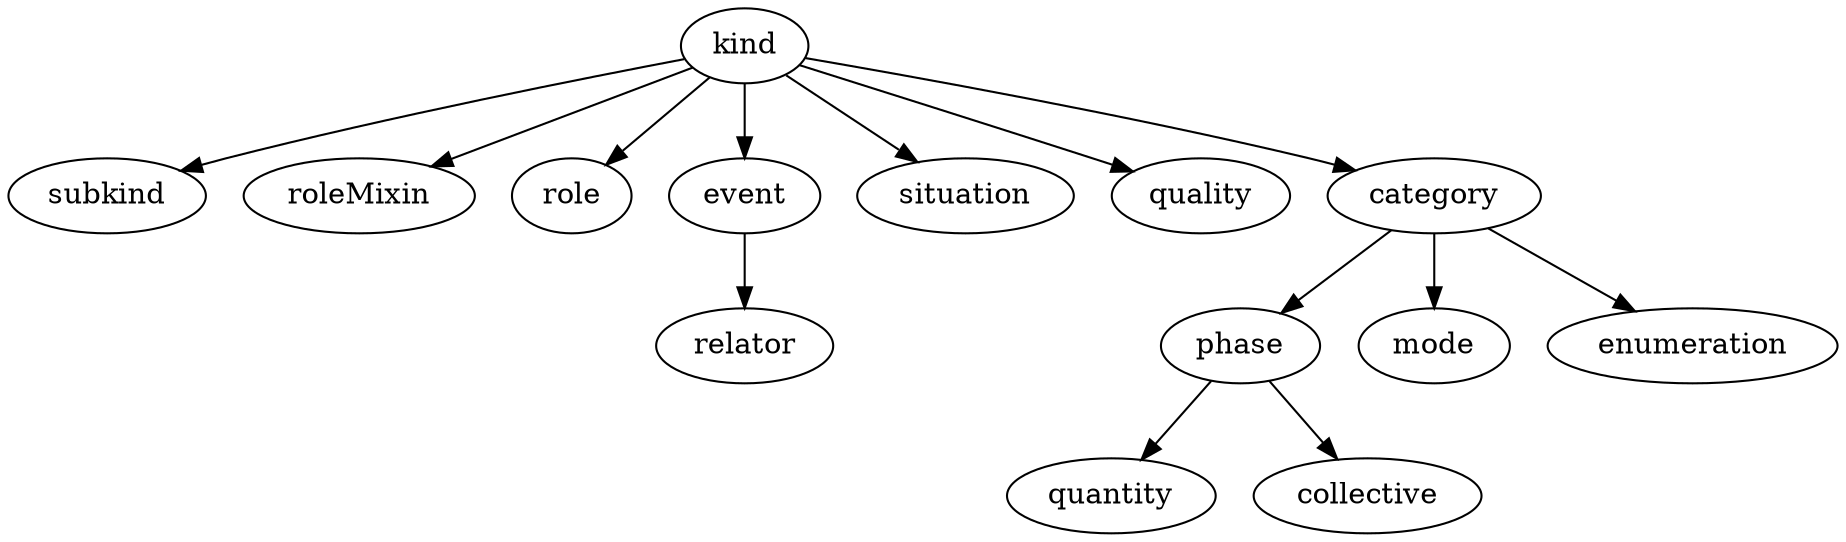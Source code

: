 strict digraph  {
kind;
subkind;
roleMixin;
role;
event;
situation;
quality;
category;
phase;
mode;
enumeration;
quantity;
collective;
relator;
kind -> subkind;
kind -> roleMixin;
kind -> role;
kind -> event;
kind -> situation;
kind -> quality;
kind -> category;
event -> relator;
category -> phase;
category -> mode;
category -> enumeration;
phase -> quantity;
phase -> collective;
}
